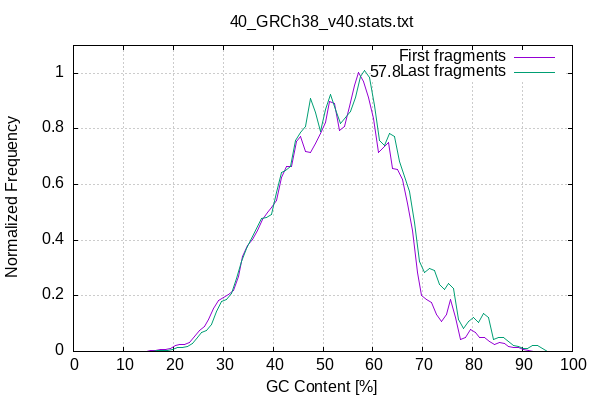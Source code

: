 
            set terminal png size 600,400 truecolor
            set output "plots/gc-content.png"
            set grid xtics ytics y2tics back lc rgb "#cccccc"
            set title "40_GRCh38_v40.stats.txt" noenhanced
            set ylabel "Normalized Frequency"
            set xlabel "GC Content [%]"
            set yrange [0:1.1]
            set label sprintf("%.1f",57.79) at 57.79,1 front offset 1,0
            plot '-' smooth csplines with lines lc 1 title 'First fragments' , '-' smooth csplines with lines lc 2 title 'Last fragments'
        0	0.000000
1	0.000171
3	0.000000
4	0.000128
5	0.000043
7	0.000085
9	0.000256
11	0.000214
12	0.000513
13	0.000384
15	0.001282
16	0.002905
17	0.005126
19	0.010082
20	0.016788
21	0.025161
23	0.030416
24	0.048229
25	0.071895
27	0.107779
28	0.150968
29	0.181041
31	0.203084
32	0.221069
33	0.273186
34	0.345423
36	0.404844
37	0.441326
38	0.480456
40	0.522705
41	0.561408
42	0.649707
44	0.687043
45	0.785595
46	0.741980
48	0.729079
49	0.766415
51	0.865265
52	0.920586
53	0.817805
55	0.858174
56	0.937460
57	1.000000
59	0.921654
60	0.854799
61	0.720449
63	0.752574
64	0.658593
65	0.655304
67	0.525097
68	0.416763
69	0.263403
71	0.186851
72	0.169507
73	0.120979
75	0.150412
76	0.183519
77	0.076338
79	0.066470
80	0.077748
81	0.054039
83	0.045324
84	0.026058
85	0.031612
87	0.022769
88	0.013841
89	0.014610
91	0.002905
92	0.001153
93	0.001025
95	0.000085
96	0.000043
end
1	0.000000
3	0.000046
5	0.000000
8	0.000139
9	0.000000
11	0.000185
12	0.000278
13	0.000324
15	0.000833
16	0.001944
17	0.003795
19	0.004951
20	0.007080
21	0.013790
23	0.018926
24	0.032670
25	0.055669
27	0.080750
28	0.107867
29	0.159000
31	0.192180
32	0.222351
33	0.281305
34	0.340583
36	0.419204
37	0.457473
38	0.483156
40	0.515271
41	0.610180
42	0.651550
44	0.695558
45	0.795419
46	0.775197
48	0.914253
49	0.802360
51	0.909995
52	0.907774
53	0.831513
55	0.856455
56	0.882230
57	0.962656
59	1.000000
60	0.938269
61	0.793383
63	0.766081
64	0.795095
65	0.710597
67	0.596483
68	0.509995
69	0.355345
71	0.292133
72	0.300787
73	0.253910
75	0.234752
76	0.243313
77	0.133873
79	0.101157
80	0.126654
81	0.104581
83	0.131837
84	0.050208
85	0.048774
87	0.037621
88	0.024294
89	0.017075
91	0.010875
92	0.022443
93	0.022073
95	0.001296
96	0.000278
97	0.000185
99	0.000046
end
